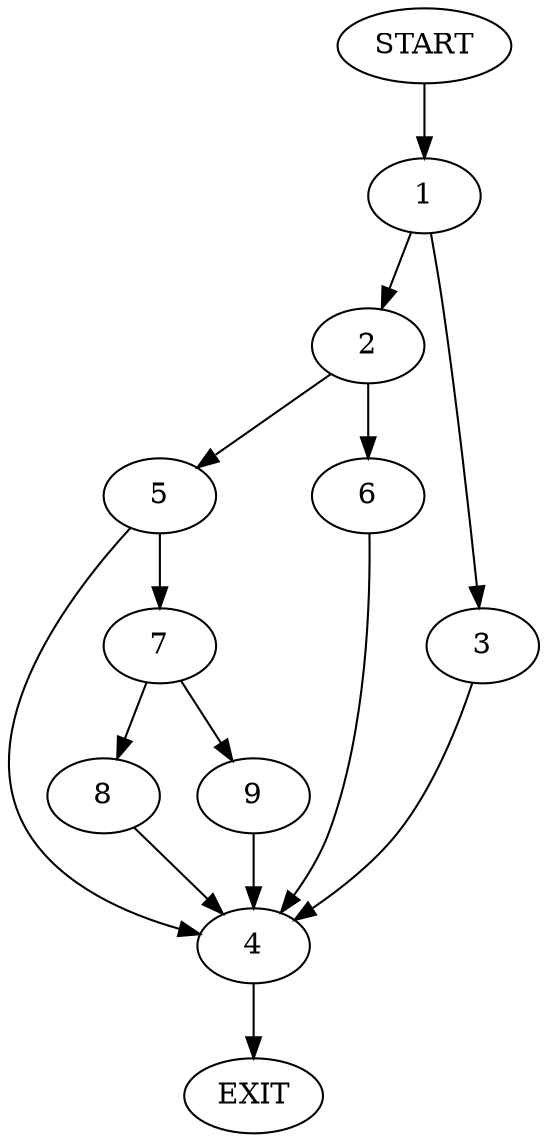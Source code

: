 digraph {
0 [label="START"]
10 [label="EXIT"]
0 -> 1
1 -> 2
1 -> 3
3 -> 4
2 -> 5
2 -> 6
4 -> 10
5 -> 4
5 -> 7
6 -> 4
7 -> 8
7 -> 9
8 -> 4
9 -> 4
}
